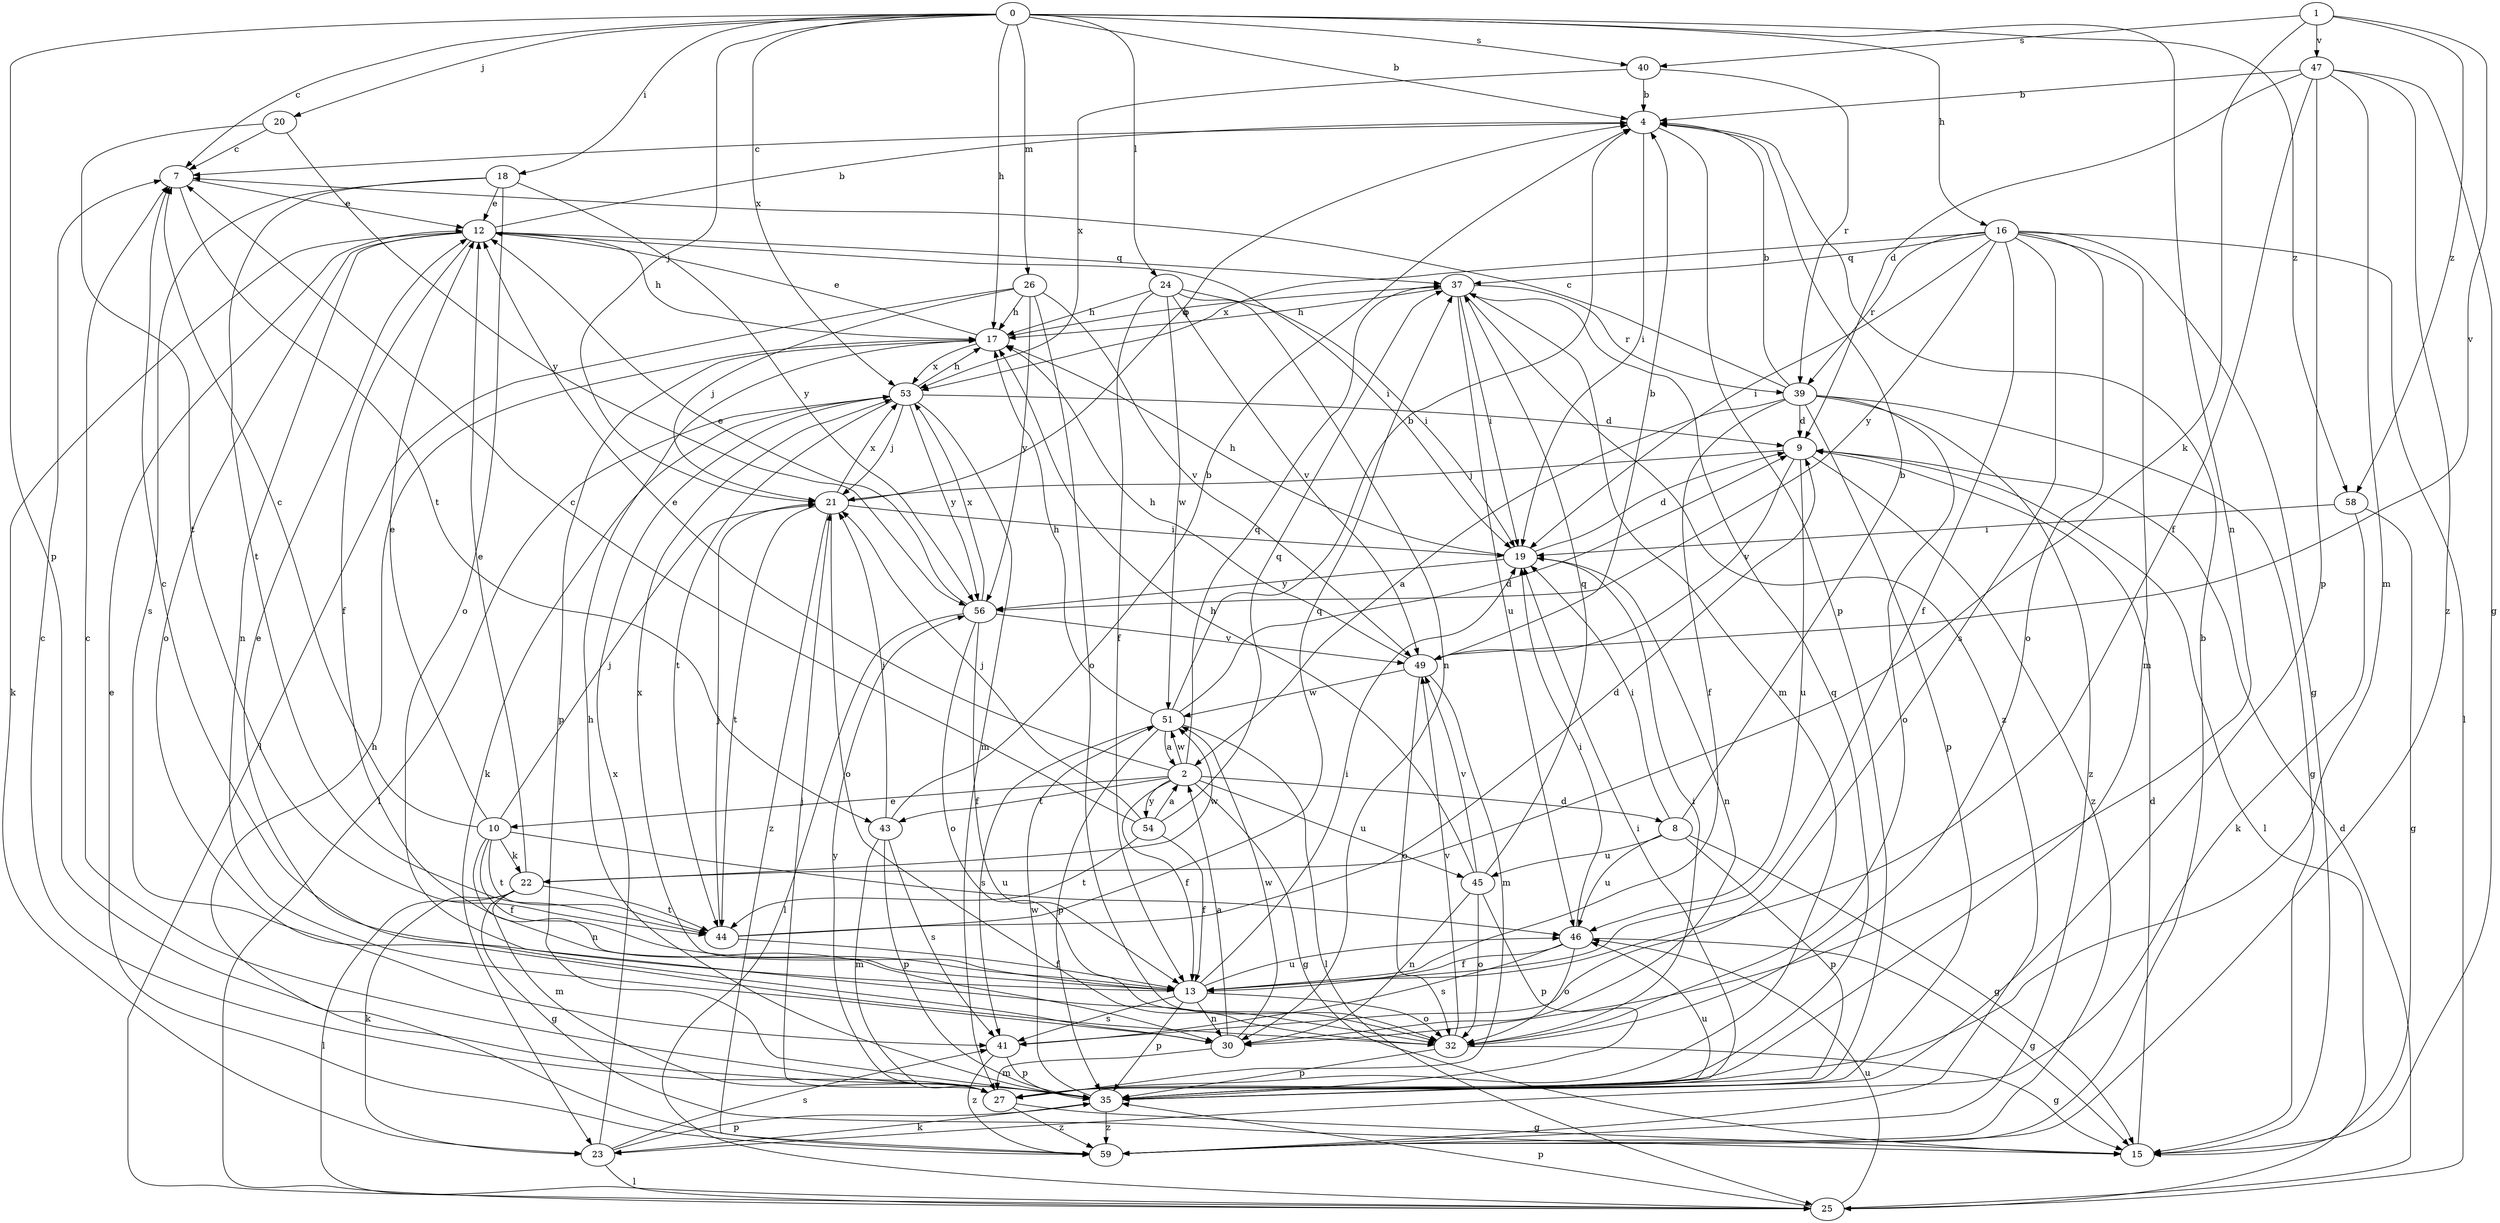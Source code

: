 strict digraph  {
0;
1;
2;
4;
7;
8;
9;
10;
12;
13;
15;
16;
17;
18;
19;
20;
21;
22;
23;
24;
25;
26;
27;
30;
32;
35;
37;
39;
40;
41;
43;
44;
45;
46;
47;
49;
51;
53;
54;
56;
58;
59;
0 -> 4  [label=b];
0 -> 7  [label=c];
0 -> 16  [label=h];
0 -> 17  [label=h];
0 -> 18  [label=i];
0 -> 20  [label=j];
0 -> 21  [label=j];
0 -> 24  [label=l];
0 -> 26  [label=m];
0 -> 30  [label=n];
0 -> 35  [label=p];
0 -> 40  [label=s];
0 -> 53  [label=x];
0 -> 58  [label=z];
1 -> 22  [label=k];
1 -> 40  [label=s];
1 -> 47  [label=v];
1 -> 49  [label=v];
1 -> 58  [label=z];
2 -> 8  [label=d];
2 -> 10  [label=e];
2 -> 12  [label=e];
2 -> 13  [label=f];
2 -> 15  [label=g];
2 -> 37  [label=q];
2 -> 43  [label=t];
2 -> 45  [label=u];
2 -> 51  [label=w];
2 -> 54  [label=y];
4 -> 7  [label=c];
4 -> 19  [label=i];
4 -> 35  [label=p];
7 -> 12  [label=e];
7 -> 43  [label=t];
8 -> 4  [label=b];
8 -> 15  [label=g];
8 -> 19  [label=i];
8 -> 35  [label=p];
8 -> 45  [label=u];
8 -> 46  [label=u];
9 -> 21  [label=j];
9 -> 25  [label=l];
9 -> 46  [label=u];
9 -> 49  [label=v];
9 -> 59  [label=z];
10 -> 7  [label=c];
10 -> 12  [label=e];
10 -> 13  [label=f];
10 -> 21  [label=j];
10 -> 22  [label=k];
10 -> 30  [label=n];
10 -> 44  [label=t];
10 -> 46  [label=u];
12 -> 4  [label=b];
12 -> 13  [label=f];
12 -> 17  [label=h];
12 -> 19  [label=i];
12 -> 23  [label=k];
12 -> 30  [label=n];
12 -> 32  [label=o];
12 -> 37  [label=q];
13 -> 7  [label=c];
13 -> 19  [label=i];
13 -> 30  [label=n];
13 -> 32  [label=o];
13 -> 35  [label=p];
13 -> 41  [label=s];
13 -> 46  [label=u];
13 -> 53  [label=x];
15 -> 9  [label=d];
16 -> 13  [label=f];
16 -> 15  [label=g];
16 -> 19  [label=i];
16 -> 25  [label=l];
16 -> 27  [label=m];
16 -> 32  [label=o];
16 -> 37  [label=q];
16 -> 39  [label=r];
16 -> 41  [label=s];
16 -> 53  [label=x];
16 -> 56  [label=y];
17 -> 12  [label=e];
17 -> 35  [label=p];
17 -> 37  [label=q];
17 -> 53  [label=x];
18 -> 12  [label=e];
18 -> 32  [label=o];
18 -> 41  [label=s];
18 -> 44  [label=t];
18 -> 56  [label=y];
19 -> 9  [label=d];
19 -> 17  [label=h];
19 -> 30  [label=n];
19 -> 56  [label=y];
20 -> 7  [label=c];
20 -> 44  [label=t];
20 -> 56  [label=y];
21 -> 4  [label=b];
21 -> 19  [label=i];
21 -> 32  [label=o];
21 -> 44  [label=t];
21 -> 53  [label=x];
21 -> 59  [label=z];
22 -> 12  [label=e];
22 -> 15  [label=g];
22 -> 23  [label=k];
22 -> 25  [label=l];
22 -> 27  [label=m];
22 -> 44  [label=t];
22 -> 51  [label=w];
23 -> 25  [label=l];
23 -> 35  [label=p];
23 -> 41  [label=s];
23 -> 53  [label=x];
24 -> 13  [label=f];
24 -> 17  [label=h];
24 -> 19  [label=i];
24 -> 30  [label=n];
24 -> 49  [label=v];
24 -> 51  [label=w];
25 -> 9  [label=d];
25 -> 35  [label=p];
25 -> 46  [label=u];
26 -> 17  [label=h];
26 -> 21  [label=j];
26 -> 25  [label=l];
26 -> 32  [label=o];
26 -> 49  [label=v];
26 -> 56  [label=y];
27 -> 7  [label=c];
27 -> 15  [label=g];
27 -> 21  [label=j];
27 -> 37  [label=q];
27 -> 56  [label=y];
27 -> 59  [label=z];
30 -> 2  [label=a];
30 -> 12  [label=e];
30 -> 27  [label=m];
30 -> 51  [label=w];
32 -> 15  [label=g];
32 -> 19  [label=i];
32 -> 35  [label=p];
32 -> 49  [label=v];
35 -> 7  [label=c];
35 -> 17  [label=h];
35 -> 19  [label=i];
35 -> 23  [label=k];
35 -> 46  [label=u];
35 -> 51  [label=w];
35 -> 59  [label=z];
37 -> 17  [label=h];
37 -> 19  [label=i];
37 -> 27  [label=m];
37 -> 39  [label=r];
37 -> 46  [label=u];
37 -> 59  [label=z];
39 -> 2  [label=a];
39 -> 4  [label=b];
39 -> 7  [label=c];
39 -> 9  [label=d];
39 -> 13  [label=f];
39 -> 15  [label=g];
39 -> 32  [label=o];
39 -> 35  [label=p];
39 -> 59  [label=z];
40 -> 4  [label=b];
40 -> 39  [label=r];
40 -> 53  [label=x];
41 -> 35  [label=p];
41 -> 59  [label=z];
43 -> 4  [label=b];
43 -> 21  [label=j];
43 -> 27  [label=m];
43 -> 35  [label=p];
43 -> 41  [label=s];
44 -> 9  [label=d];
44 -> 13  [label=f];
44 -> 21  [label=j];
44 -> 37  [label=q];
45 -> 17  [label=h];
45 -> 30  [label=n];
45 -> 32  [label=o];
45 -> 35  [label=p];
45 -> 37  [label=q];
45 -> 49  [label=v];
46 -> 13  [label=f];
46 -> 15  [label=g];
46 -> 19  [label=i];
46 -> 32  [label=o];
46 -> 41  [label=s];
47 -> 4  [label=b];
47 -> 9  [label=d];
47 -> 13  [label=f];
47 -> 15  [label=g];
47 -> 27  [label=m];
47 -> 35  [label=p];
47 -> 59  [label=z];
49 -> 4  [label=b];
49 -> 17  [label=h];
49 -> 27  [label=m];
49 -> 32  [label=o];
49 -> 51  [label=w];
51 -> 2  [label=a];
51 -> 4  [label=b];
51 -> 9  [label=d];
51 -> 17  [label=h];
51 -> 25  [label=l];
51 -> 35  [label=p];
51 -> 41  [label=s];
53 -> 9  [label=d];
53 -> 17  [label=h];
53 -> 21  [label=j];
53 -> 23  [label=k];
53 -> 25  [label=l];
53 -> 27  [label=m];
53 -> 44  [label=t];
53 -> 56  [label=y];
54 -> 2  [label=a];
54 -> 7  [label=c];
54 -> 13  [label=f];
54 -> 21  [label=j];
54 -> 37  [label=q];
54 -> 44  [label=t];
56 -> 12  [label=e];
56 -> 13  [label=f];
56 -> 25  [label=l];
56 -> 32  [label=o];
56 -> 49  [label=v];
56 -> 53  [label=x];
58 -> 15  [label=g];
58 -> 19  [label=i];
58 -> 23  [label=k];
59 -> 4  [label=b];
59 -> 12  [label=e];
59 -> 17  [label=h];
}
